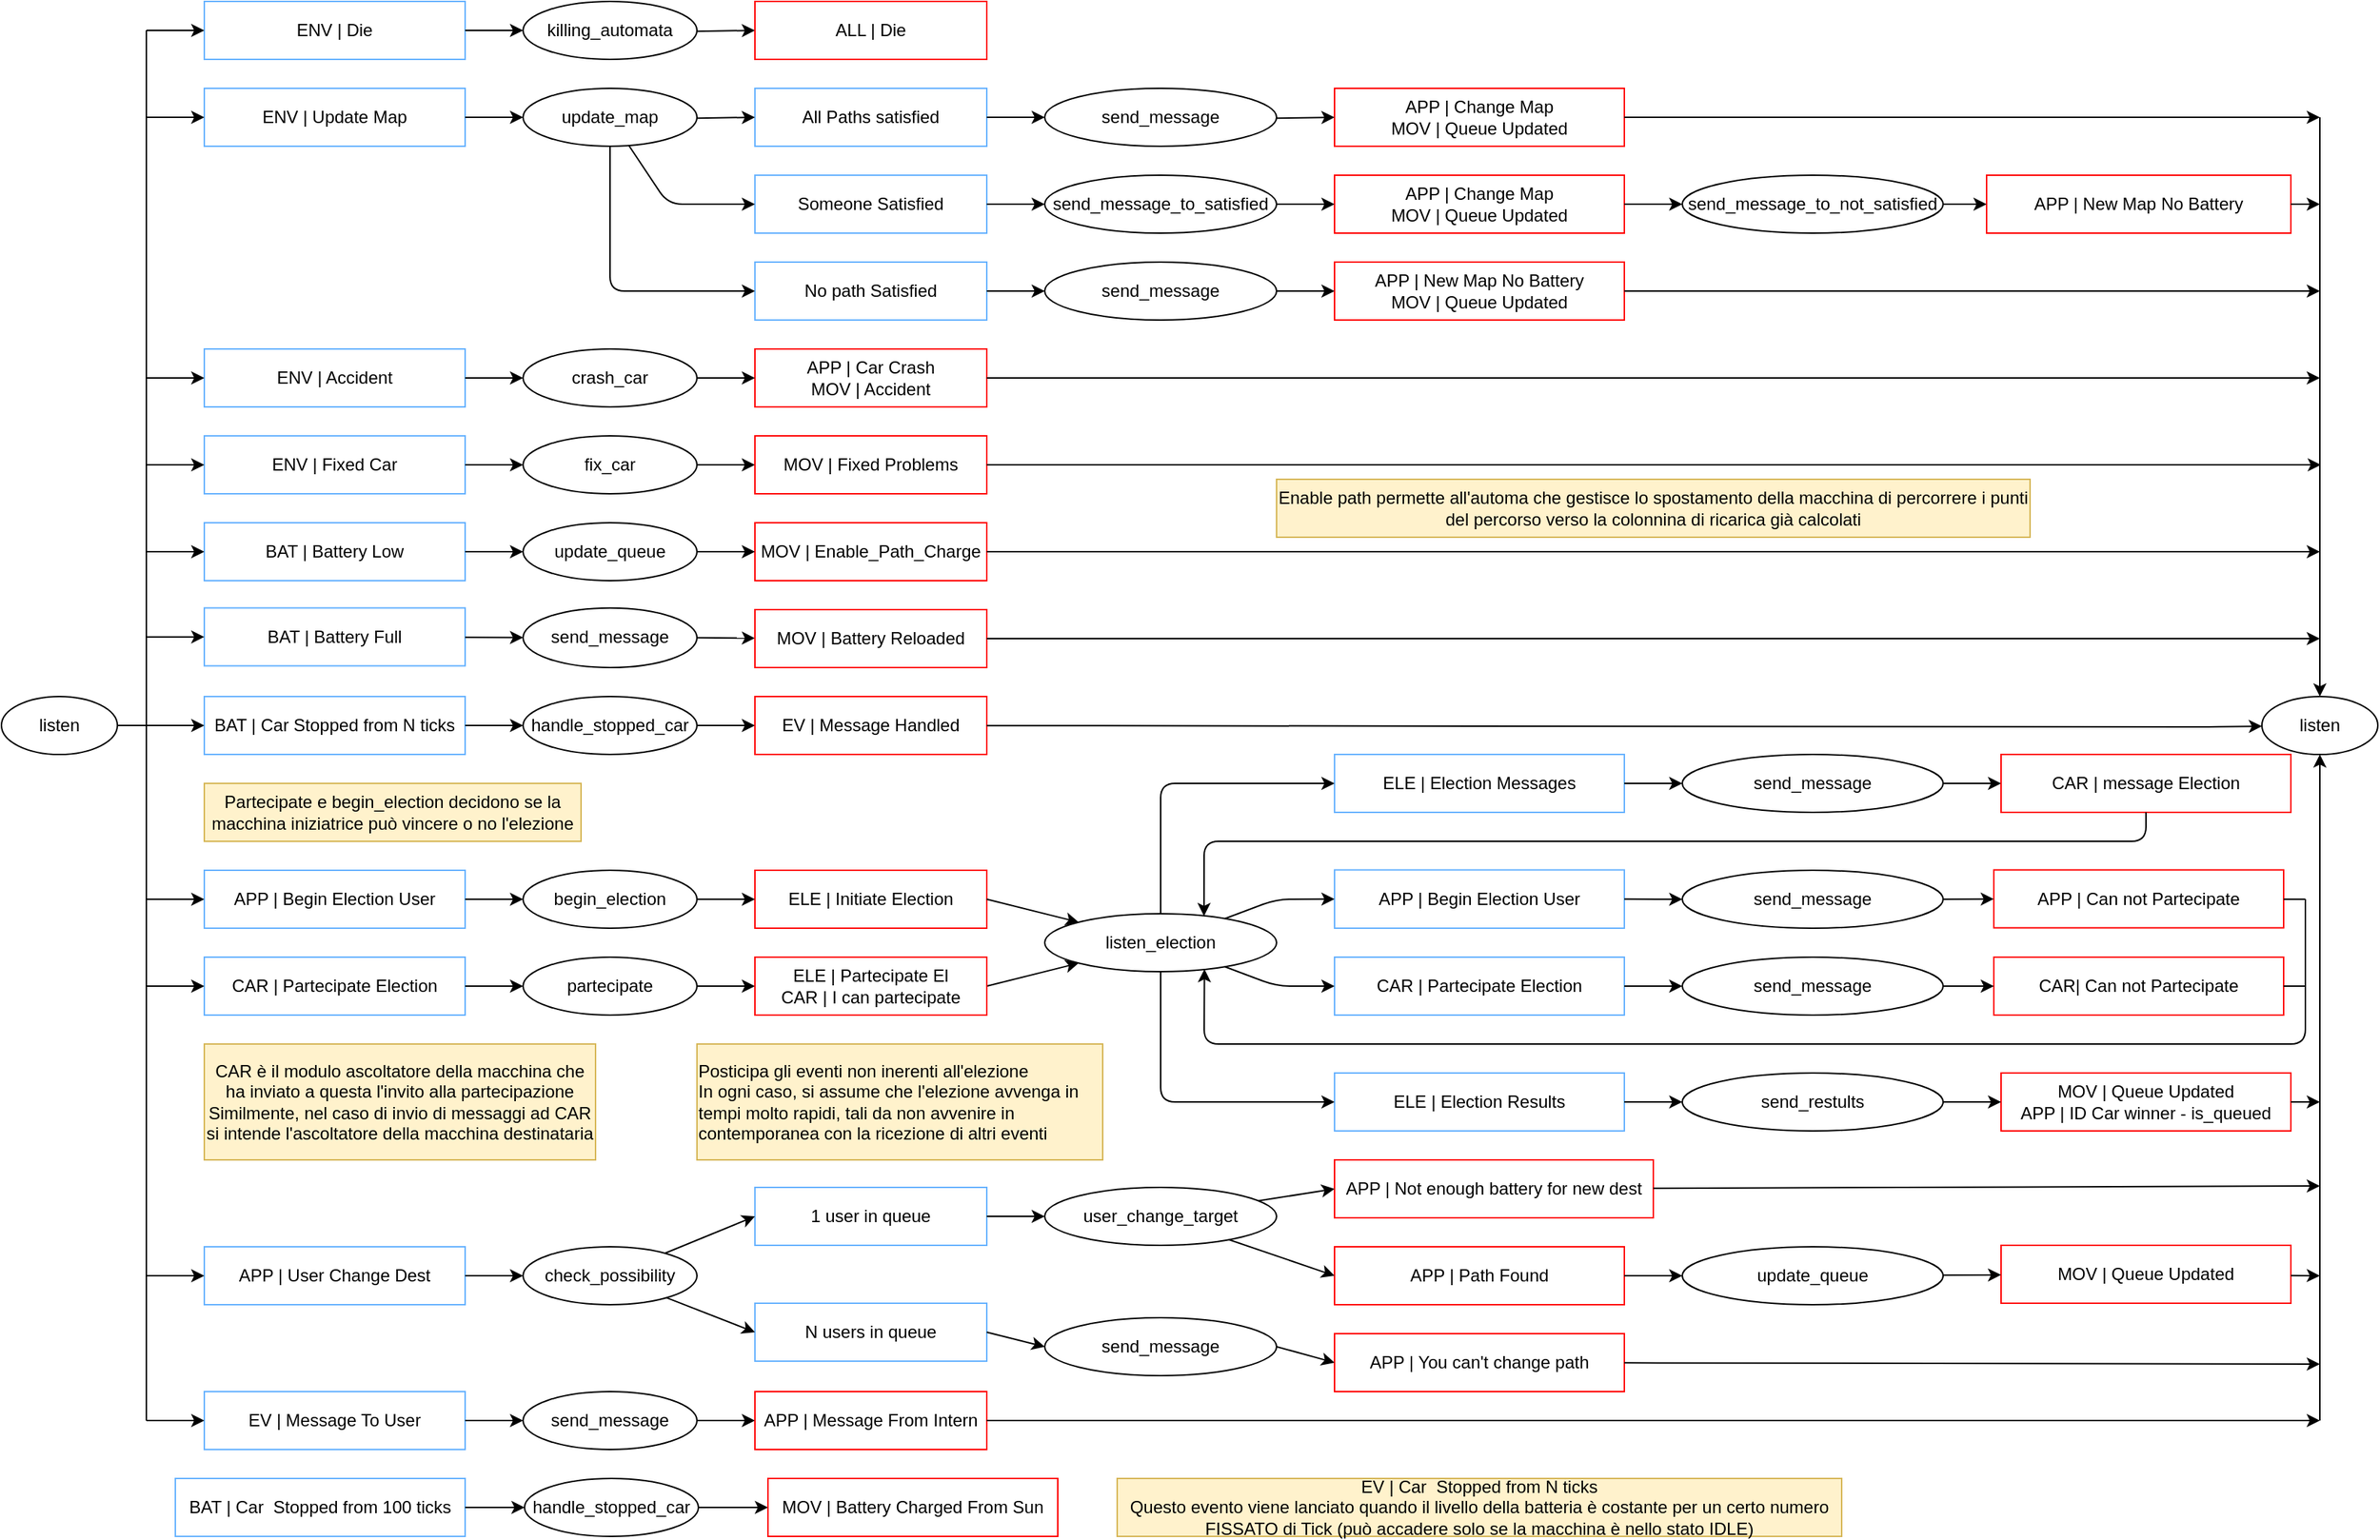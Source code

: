 <mxfile version="12.9.3" type="device"><diagram id="f3ACA4opcLumSq6TaHTf" name="Page-1"><mxGraphModel dx="1422" dy="-347" grid="1" gridSize="10" guides="1" tooltips="1" connect="1" arrows="1" fold="1" page="1" pageScale="1" pageWidth="827" pageHeight="1169" math="0" shadow="0"><root><mxCell id="0"/><mxCell id="1" parent="0"/><mxCell id="0bOw-w-7Zxiew7YeYlX0-1" value="ENV | Die" style="rounded=0;whiteSpace=wrap;html=1;strokeColor=#66B2FF;fillColor=none;" parent="1" vertex="1"><mxGeometry x="140" y="1200" width="180" height="40" as="geometry"/></mxCell><mxCell id="0bOw-w-7Zxiew7YeYlX0-2" value="APP | User Change Dest" style="rounded=0;whiteSpace=wrap;html=1;strokeColor=#66B2FF;fillColor=none;" parent="1" vertex="1"><mxGeometry x="140" y="2060" width="180" height="40" as="geometry"/></mxCell><mxCell id="0bOw-w-7Zxiew7YeYlX0-3" value="ENV&amp;nbsp;| Accident" style="rounded=0;whiteSpace=wrap;html=1;strokeColor=#66B2FF;fillColor=none;" parent="1" vertex="1"><mxGeometry x="140" y="1440" width="180" height="40" as="geometry"/></mxCell><mxCell id="0bOw-w-7Zxiew7YeYlX0-4" value="BAT | Battery Low" style="rounded=0;whiteSpace=wrap;html=1;strokeColor=#66B2FF;fillColor=none;" parent="1" vertex="1"><mxGeometry x="140" y="1560" width="180" height="40" as="geometry"/></mxCell><mxCell id="0bOw-w-7Zxiew7YeYlX0-5" value="BAT | Battery Full" style="rounded=0;whiteSpace=wrap;html=1;strokeColor=#66B2FF;fillColor=none;" parent="1" vertex="1"><mxGeometry x="140" y="1618.82" width="180" height="40" as="geometry"/></mxCell><mxCell id="0bOw-w-7Zxiew7YeYlX0-6" value="ENV | Update Map" style="rounded=0;whiteSpace=wrap;html=1;strokeColor=#66B2FF;fillColor=none;" parent="1" vertex="1"><mxGeometry x="140" y="1260" width="180" height="40" as="geometry"/></mxCell><mxCell id="0bOw-w-7Zxiew7YeYlX0-7" value="APP | Begin Election User" style="rounded=0;whiteSpace=wrap;html=1;strokeColor=#66B2FF;fillColor=none;" parent="1" vertex="1"><mxGeometry x="140" y="1800" width="180" height="40" as="geometry"/></mxCell><mxCell id="0bOw-w-7Zxiew7YeYlX0-8" value="CAR | Partecipate Election" style="rounded=0;whiteSpace=wrap;html=1;strokeColor=#66B2FF;fillColor=none;" parent="1" vertex="1"><mxGeometry x="140" y="1860" width="180" height="40" as="geometry"/></mxCell><mxCell id="0bOw-w-7Zxiew7YeYlX0-9" value="BAT | Car Stopped from N ticks" style="rounded=0;whiteSpace=wrap;html=1;strokeColor=#66B2FF;fillColor=none;align=center;" parent="1" vertex="1"><mxGeometry x="140" y="1680" width="180" height="40" as="geometry"/></mxCell><mxCell id="0bOw-w-7Zxiew7YeYlX0-10" value="ENV | Fixed Car" style="rounded=0;whiteSpace=wrap;html=1;strokeColor=#66B2FF;fillColor=none;" parent="1" vertex="1"><mxGeometry x="140" y="1500" width="180" height="40" as="geometry"/></mxCell><mxCell id="0bOw-w-7Zxiew7YeYlX0-11" value="EV | Message To User" style="rounded=0;whiteSpace=wrap;html=1;strokeColor=#66B2FF;fillColor=none;" parent="1" vertex="1"><mxGeometry x="140" y="2160" width="180" height="40" as="geometry"/></mxCell><mxCell id="0bOw-w-7Zxiew7YeYlX0-12" value="killing_automata" style="ellipse;whiteSpace=wrap;html=1;" parent="1" vertex="1"><mxGeometry x="360" y="1200" width="120" height="40" as="geometry"/></mxCell><mxCell id="0bOw-w-7Zxiew7YeYlX0-13" value="" style="endArrow=classic;html=1;" parent="1" source="0bOw-w-7Zxiew7YeYlX0-12" target="0bOw-w-7Zxiew7YeYlX0-14" edge="1"><mxGeometry width="50" height="50" relative="1" as="geometry"><mxPoint x="520" y="1075" as="sourcePoint"/><mxPoint x="557" y="1045" as="targetPoint"/></mxGeometry></mxCell><mxCell id="0bOw-w-7Zxiew7YeYlX0-14" value="ALL | Die" style="rounded=0;whiteSpace=wrap;html=1;strokeColor=#FF0000;fillColor=none;" parent="1" vertex="1"><mxGeometry x="520" y="1200" width="160" height="40" as="geometry"/></mxCell><mxCell id="0bOw-w-7Zxiew7YeYlX0-15" value="listen" style="ellipse;whiteSpace=wrap;html=1;" parent="1" vertex="1"><mxGeometry y="1680" width="80" height="40" as="geometry"/></mxCell><mxCell id="0bOw-w-7Zxiew7YeYlX0-16" value="" style="endArrow=none;html=1;" parent="1" edge="1"><mxGeometry width="50" height="50" relative="1" as="geometry"><mxPoint x="100" y="2180" as="sourcePoint"/><mxPoint x="100" y="1220" as="targetPoint"/></mxGeometry></mxCell><mxCell id="0bOw-w-7Zxiew7YeYlX0-17" value="" style="endArrow=none;html=1;" parent="1" source="0bOw-w-7Zxiew7YeYlX0-15" edge="1"><mxGeometry width="50" height="50" relative="1" as="geometry"><mxPoint x="90" y="1616" as="sourcePoint"/><mxPoint x="100" y="1700" as="targetPoint"/></mxGeometry></mxCell><mxCell id="0bOw-w-7Zxiew7YeYlX0-18" value="" style="endArrow=classic;html=1;entryX=0;entryY=0.5;entryDx=0;entryDy=0;" parent="1" target="0bOw-w-7Zxiew7YeYlX0-1" edge="1"><mxGeometry width="50" height="50" relative="1" as="geometry"><mxPoint x="100" y="1220" as="sourcePoint"/><mxPoint x="120" y="1170" as="targetPoint"/></mxGeometry></mxCell><mxCell id="0bOw-w-7Zxiew7YeYlX0-19" value="" style="endArrow=classic;html=1;entryX=0;entryY=0.5;entryDx=0;entryDy=0;" parent="1" target="0bOw-w-7Zxiew7YeYlX0-6" edge="1"><mxGeometry width="50" height="50" relative="1" as="geometry"><mxPoint x="100" y="1280" as="sourcePoint"/><mxPoint x="30" y="1290" as="targetPoint"/></mxGeometry></mxCell><mxCell id="0bOw-w-7Zxiew7YeYlX0-20" value="" style="endArrow=classic;html=1;entryX=0;entryY=0.5;entryDx=0;entryDy=0;" parent="1" target="0bOw-w-7Zxiew7YeYlX0-3" edge="1"><mxGeometry width="50" height="50" relative="1" as="geometry"><mxPoint x="100" y="1460" as="sourcePoint"/><mxPoint x="80" y="1490" as="targetPoint"/></mxGeometry></mxCell><mxCell id="0bOw-w-7Zxiew7YeYlX0-21" value="" style="endArrow=classic;html=1;entryX=0;entryY=0.5;entryDx=0;entryDy=0;" parent="1" target="0bOw-w-7Zxiew7YeYlX0-10" edge="1"><mxGeometry width="50" height="50" relative="1" as="geometry"><mxPoint x="100" y="1520" as="sourcePoint"/><mxPoint x="90" y="1510" as="targetPoint"/></mxGeometry></mxCell><mxCell id="0bOw-w-7Zxiew7YeYlX0-22" value="" style="endArrow=classic;html=1;entryX=0;entryY=0.5;entryDx=0;entryDy=0;" parent="1" target="0bOw-w-7Zxiew7YeYlX0-4" edge="1"><mxGeometry width="50" height="50" relative="1" as="geometry"><mxPoint x="100" y="1580" as="sourcePoint"/><mxPoint x="90" y="1550" as="targetPoint"/></mxGeometry></mxCell><mxCell id="0bOw-w-7Zxiew7YeYlX0-23" value="" style="endArrow=classic;html=1;entryX=0;entryY=0.5;entryDx=0;entryDy=0;" parent="1" target="0bOw-w-7Zxiew7YeYlX0-5" edge="1"><mxGeometry width="50" height="50" relative="1" as="geometry"><mxPoint x="100" y="1638.82" as="sourcePoint"/><mxPoint x="80" y="1698.82" as="targetPoint"/></mxGeometry></mxCell><mxCell id="0bOw-w-7Zxiew7YeYlX0-24" value="" style="endArrow=classic;html=1;entryX=0;entryY=0.5;entryDx=0;entryDy=0;" parent="1" target="0bOw-w-7Zxiew7YeYlX0-9" edge="1"><mxGeometry width="50" height="50" relative="1" as="geometry"><mxPoint x="100" y="1700" as="sourcePoint"/><mxPoint x="140" y="1688.82" as="targetPoint"/></mxGeometry></mxCell><mxCell id="0bOw-w-7Zxiew7YeYlX0-28" value="" style="endArrow=classic;html=1;entryX=0;entryY=0.5;entryDx=0;entryDy=0;" parent="1" target="0bOw-w-7Zxiew7YeYlX0-11" edge="1"><mxGeometry width="50" height="50" relative="1" as="geometry"><mxPoint x="100" y="2180" as="sourcePoint"/><mxPoint x="80" y="2180" as="targetPoint"/></mxGeometry></mxCell><mxCell id="0bOw-w-7Zxiew7YeYlX0-29" value="" style="endArrow=classic;html=1;entryX=0;entryY=0.5;entryDx=0;entryDy=0;" parent="1" source="0bOw-w-7Zxiew7YeYlX0-1" target="0bOw-w-7Zxiew7YeYlX0-12" edge="1"><mxGeometry width="50" height="50" relative="1" as="geometry"><mxPoint x="370" y="1180" as="sourcePoint"/><mxPoint x="420" y="1130" as="targetPoint"/></mxGeometry></mxCell><mxCell id="0bOw-w-7Zxiew7YeYlX0-31" value="" style="endArrow=classic;html=1;" parent="1" source="0bOw-w-7Zxiew7YeYlX0-6" target="0bOw-w-7Zxiew7YeYlX0-32" edge="1"><mxGeometry width="50" height="50" relative="1" as="geometry"><mxPoint x="987.529" y="1430" as="sourcePoint"/><mxPoint x="1399.5" y="1334.38" as="targetPoint"/></mxGeometry></mxCell><mxCell id="0bOw-w-7Zxiew7YeYlX0-32" value="update_map" style="ellipse;whiteSpace=wrap;html=1;" parent="1" vertex="1"><mxGeometry x="360" y="1260" width="120" height="40" as="geometry"/></mxCell><mxCell id="0bOw-w-7Zxiew7YeYlX0-35" value="APP | Change Map&lt;br&gt;MOV | Queue Updated" style="rounded=0;whiteSpace=wrap;html=1;fillColor=none;strokeColor=#FF0000;" parent="1" vertex="1"><mxGeometry x="920" y="1260" width="200" height="40" as="geometry"/></mxCell><mxCell id="0bOw-w-7Zxiew7YeYlX0-36" value="APP | New Map No Battery&lt;br&gt;MOV | Queue Updated" style="rounded=0;whiteSpace=wrap;html=1;fillColor=none;strokeColor=#FF0000;" parent="1" vertex="1"><mxGeometry x="920" y="1380" width="200" height="40" as="geometry"/></mxCell><mxCell id="0bOw-w-7Zxiew7YeYlX0-37" value="All Paths satisfied" style="rounded=0;whiteSpace=wrap;html=1;strokeColor=#66B2FF;fillColor=none;" parent="1" vertex="1"><mxGeometry x="520" y="1260" width="160" height="40" as="geometry"/></mxCell><mxCell id="0bOw-w-7Zxiew7YeYlX0-38" value="send_message" style="ellipse;whiteSpace=wrap;html=1;" parent="1" vertex="1"><mxGeometry x="720" y="1260" width="160" height="40" as="geometry"/></mxCell><mxCell id="0bOw-w-7Zxiew7YeYlX0-40" value="" style="endArrow=classic;html=1;" parent="1" source="0bOw-w-7Zxiew7YeYlX0-32" target="0bOw-w-7Zxiew7YeYlX0-37" edge="1"><mxGeometry width="50" height="50" relative="1" as="geometry"><mxPoint x="990" y="1630" as="sourcePoint"/><mxPoint x="1040" y="1580" as="targetPoint"/></mxGeometry></mxCell><mxCell id="0bOw-w-7Zxiew7YeYlX0-41" value="" style="endArrow=classic;html=1;" parent="1" source="0bOw-w-7Zxiew7YeYlX0-37" target="0bOw-w-7Zxiew7YeYlX0-38" edge="1"><mxGeometry width="50" height="50" relative="1" as="geometry"><mxPoint x="890" y="1680" as="sourcePoint"/><mxPoint x="720" y="1280" as="targetPoint"/></mxGeometry></mxCell><mxCell id="0bOw-w-7Zxiew7YeYlX0-42" value="" style="endArrow=classic;html=1;" parent="1" source="0bOw-w-7Zxiew7YeYlX0-38" target="0bOw-w-7Zxiew7YeYlX0-35" edge="1"><mxGeometry width="50" height="50" relative="1" as="geometry"><mxPoint x="880" y="1710" as="sourcePoint"/><mxPoint x="930" y="1660" as="targetPoint"/></mxGeometry></mxCell><mxCell id="0bOw-w-7Zxiew7YeYlX0-43" value="" style="endArrow=classic;html=1;" parent="1" source="0bOw-w-7Zxiew7YeYlX0-35" edge="1"><mxGeometry width="50" height="50" relative="1" as="geometry"><mxPoint x="790" y="1850" as="sourcePoint"/><mxPoint x="1600" y="1280" as="targetPoint"/></mxGeometry></mxCell><mxCell id="0bOw-w-7Zxiew7YeYlX0-44" value="Someone Satisfied" style="rounded=0;whiteSpace=wrap;html=1;strokeColor=#66B2FF;fillColor=none;" parent="1" vertex="1"><mxGeometry x="520" y="1320" width="160" height="40" as="geometry"/></mxCell><mxCell id="0bOw-w-7Zxiew7YeYlX0-45" value="No path Satisfied" style="rounded=0;whiteSpace=wrap;html=1;strokeColor=#66B2FF;fillColor=none;" parent="1" vertex="1"><mxGeometry x="520" y="1380" width="160" height="40" as="geometry"/></mxCell><mxCell id="0bOw-w-7Zxiew7YeYlX0-46" value="" style="endArrow=classic;html=1;" parent="1" source="0bOw-w-7Zxiew7YeYlX0-32" target="0bOw-w-7Zxiew7YeYlX0-45" edge="1"><mxGeometry width="50" height="50" relative="1" as="geometry"><mxPoint x="1120" y="1670" as="sourcePoint"/><mxPoint x="1170" y="1620" as="targetPoint"/><Array as="points"><mxPoint x="420" y="1400"/></Array></mxGeometry></mxCell><mxCell id="0bOw-w-7Zxiew7YeYlX0-47" value="send_message" style="ellipse;whiteSpace=wrap;html=1;" parent="1" vertex="1"><mxGeometry x="720" y="1380" width="160" height="40" as="geometry"/></mxCell><mxCell id="0bOw-w-7Zxiew7YeYlX0-48" value="" style="endArrow=classic;html=1;" parent="1" source="0bOw-w-7Zxiew7YeYlX0-45" target="0bOw-w-7Zxiew7YeYlX0-47" edge="1"><mxGeometry width="50" height="50" relative="1" as="geometry"><mxPoint x="1030" y="1740" as="sourcePoint"/><mxPoint x="720" y="1400" as="targetPoint"/></mxGeometry></mxCell><mxCell id="0bOw-w-7Zxiew7YeYlX0-49" value="" style="endArrow=classic;html=1;" parent="1" source="0bOw-w-7Zxiew7YeYlX0-47" target="0bOw-w-7Zxiew7YeYlX0-36" edge="1"><mxGeometry width="50" height="50" relative="1" as="geometry"><mxPoint x="980" y="1760" as="sourcePoint"/><mxPoint x="1030" y="1710" as="targetPoint"/></mxGeometry></mxCell><mxCell id="0bOw-w-7Zxiew7YeYlX0-53" value="" style="endArrow=classic;html=1;" parent="1" source="0bOw-w-7Zxiew7YeYlX0-32" target="0bOw-w-7Zxiew7YeYlX0-44" edge="1"><mxGeometry width="50" height="50" relative="1" as="geometry"><mxPoint x="920" y="1700" as="sourcePoint"/><mxPoint x="970" y="1650" as="targetPoint"/><Array as="points"><mxPoint x="460" y="1340"/></Array></mxGeometry></mxCell><mxCell id="0bOw-w-7Zxiew7YeYlX0-54" value="" style="endArrow=classic;html=1;" parent="1" source="0bOw-w-7Zxiew7YeYlX0-44" target="0bOw-w-7Zxiew7YeYlX0-55" edge="1"><mxGeometry width="50" height="50" relative="1" as="geometry"><mxPoint x="890" y="1780" as="sourcePoint"/><mxPoint x="720" y="1340" as="targetPoint"/></mxGeometry></mxCell><mxCell id="0bOw-w-7Zxiew7YeYlX0-55" value="send_message_to_satisfied" style="ellipse;whiteSpace=wrap;html=1;" parent="1" vertex="1"><mxGeometry x="720" y="1320" width="160" height="40" as="geometry"/></mxCell><mxCell id="0bOw-w-7Zxiew7YeYlX0-56" value="APP | Change Map&lt;br&gt;MOV | Queue Updated" style="rounded=0;whiteSpace=wrap;html=1;fillColor=none;strokeColor=#FF0000;" parent="1" vertex="1"><mxGeometry x="920" y="1320" width="200" height="40" as="geometry"/></mxCell><mxCell id="0bOw-w-7Zxiew7YeYlX0-57" value="" style="endArrow=classic;html=1;" parent="1" source="0bOw-w-7Zxiew7YeYlX0-55" target="0bOw-w-7Zxiew7YeYlX0-56" edge="1"><mxGeometry width="50" height="50" relative="1" as="geometry"><mxPoint x="930" y="1800" as="sourcePoint"/><mxPoint x="812.143" y="1760" as="targetPoint"/></mxGeometry></mxCell><mxCell id="0bOw-w-7Zxiew7YeYlX0-58" value="APP | New Map No Battery" style="rounded=0;whiteSpace=wrap;html=1;fillColor=none;strokeColor=#FF0000;" parent="1" vertex="1"><mxGeometry x="1370" y="1320" width="210" height="40" as="geometry"/></mxCell><mxCell id="0bOw-w-7Zxiew7YeYlX0-59" value="" style="endArrow=classic;html=1;" parent="1" source="0bOw-w-7Zxiew7YeYlX0-58" edge="1"><mxGeometry width="50" height="50" relative="1" as="geometry"><mxPoint x="970" y="1930" as="sourcePoint"/><mxPoint x="1600" y="1340" as="targetPoint"/></mxGeometry></mxCell><mxCell id="0bOw-w-7Zxiew7YeYlX0-60" value="send_message_to_not_satisfied" style="ellipse;whiteSpace=wrap;html=1;" parent="1" vertex="1"><mxGeometry x="1160" y="1320" width="180" height="40" as="geometry"/></mxCell><mxCell id="0bOw-w-7Zxiew7YeYlX0-61" value="" style="endArrow=classic;html=1;" parent="1" source="0bOw-w-7Zxiew7YeYlX0-56" target="0bOw-w-7Zxiew7YeYlX0-60" edge="1"><mxGeometry width="50" height="50" relative="1" as="geometry"><mxPoint x="920" y="1840" as="sourcePoint"/><mxPoint x="970" y="1790" as="targetPoint"/></mxGeometry></mxCell><mxCell id="0bOw-w-7Zxiew7YeYlX0-62" value="" style="endArrow=classic;html=1;" parent="1" source="0bOw-w-7Zxiew7YeYlX0-60" target="0bOw-w-7Zxiew7YeYlX0-58" edge="1"><mxGeometry width="50" height="50" relative="1" as="geometry"><mxPoint x="820" y="1890" as="sourcePoint"/><mxPoint x="870" y="1840" as="targetPoint"/></mxGeometry></mxCell><mxCell id="0bOw-w-7Zxiew7YeYlX0-65" value="listen" style="ellipse;whiteSpace=wrap;html=1;" parent="1" vertex="1"><mxGeometry x="1560" y="1680" width="80" height="40" as="geometry"/></mxCell><mxCell id="0bOw-w-7Zxiew7YeYlX0-67" value="" style="endArrow=classic;html=1;" parent="1" target="0bOw-w-7Zxiew7YeYlX0-65" edge="1"><mxGeometry width="50" height="50" relative="1" as="geometry"><mxPoint x="1600" y="1280" as="sourcePoint"/><mxPoint x="1660" y="1366" as="targetPoint"/></mxGeometry></mxCell><mxCell id="0bOw-w-7Zxiew7YeYlX0-72" value="crash_car" style="ellipse;whiteSpace=wrap;html=1;" parent="1" vertex="1"><mxGeometry x="360" y="1440" width="120" height="40" as="geometry"/></mxCell><mxCell id="0bOw-w-7Zxiew7YeYlX0-73" value="APP | Car Crash&lt;br&gt;MOV | Accident" style="rounded=0;whiteSpace=wrap;html=1;strokeColor=#FF0000;fillColor=none;" parent="1" vertex="1"><mxGeometry x="520" y="1440" width="160" height="40" as="geometry"/></mxCell><mxCell id="0bOw-w-7Zxiew7YeYlX0-74" value="" style="endArrow=classic;html=1;" parent="1" source="0bOw-w-7Zxiew7YeYlX0-72" target="0bOw-w-7Zxiew7YeYlX0-73" edge="1"><mxGeometry width="50" height="50" relative="1" as="geometry"><mxPoint x="839" y="1620" as="sourcePoint"/><mxPoint x="889" y="1570" as="targetPoint"/></mxGeometry></mxCell><mxCell id="0bOw-w-7Zxiew7YeYlX0-75" value="" style="endArrow=classic;html=1;entryX=0;entryY=0.5;entryDx=0;entryDy=0;" parent="1" source="0bOw-w-7Zxiew7YeYlX0-3" target="0bOw-w-7Zxiew7YeYlX0-72" edge="1"><mxGeometry width="50" height="50" relative="1" as="geometry"><mxPoint x="420" y="1550" as="sourcePoint"/><mxPoint x="470" y="1500" as="targetPoint"/></mxGeometry></mxCell><mxCell id="0bOw-w-7Zxiew7YeYlX0-77" value="fix_car" style="ellipse;whiteSpace=wrap;html=1;" parent="1" vertex="1"><mxGeometry x="360" y="1500" width="120" height="40" as="geometry"/></mxCell><mxCell id="0bOw-w-7Zxiew7YeYlX0-78" value="" style="endArrow=classic;html=1;" parent="1" source="0bOw-w-7Zxiew7YeYlX0-77" target="0bOw-w-7Zxiew7YeYlX0-79" edge="1"><mxGeometry width="50" height="50" relative="1" as="geometry"><mxPoint x="1060" y="1621.25" as="sourcePoint"/><mxPoint x="1050" y="1571.25" as="targetPoint"/></mxGeometry></mxCell><mxCell id="0bOw-w-7Zxiew7YeYlX0-79" value="MOV | Fixed Problems" style="rounded=0;whiteSpace=wrap;html=1;strokeColor=#FF0000;fillColor=none;" parent="1" vertex="1"><mxGeometry x="520" y="1500" width="160" height="40" as="geometry"/></mxCell><mxCell id="0bOw-w-7Zxiew7YeYlX0-80" value="" style="endArrow=classic;html=1;" parent="1" source="0bOw-w-7Zxiew7YeYlX0-10" target="0bOw-w-7Zxiew7YeYlX0-77" edge="1"><mxGeometry width="50" height="50" relative="1" as="geometry"><mxPoint x="420" y="1660" as="sourcePoint"/><mxPoint x="470" y="1610" as="targetPoint"/></mxGeometry></mxCell><mxCell id="0bOw-w-7Zxiew7YeYlX0-81" value="" style="endArrow=classic;html=1;" parent="1" source="0bOw-w-7Zxiew7YeYlX0-79" edge="1"><mxGeometry width="50" height="50" relative="1" as="geometry"><mxPoint x="910" y="1570" as="sourcePoint"/><mxPoint x="1600.69" y="1520" as="targetPoint"/></mxGeometry></mxCell><mxCell id="0bOw-w-7Zxiew7YeYlX0-82" value="send_message" style="ellipse;whiteSpace=wrap;html=1;" parent="1" vertex="1"><mxGeometry x="360" y="1618.82" width="120" height="41.18" as="geometry"/></mxCell><mxCell id="0bOw-w-7Zxiew7YeYlX0-83" value="" style="endArrow=classic;html=1;" parent="1" source="0bOw-w-7Zxiew7YeYlX0-82" target="0bOw-w-7Zxiew7YeYlX0-84" edge="1"><mxGeometry width="50" height="50" relative="1" as="geometry"><mxPoint x="700" y="1740" as="sourcePoint"/><mxPoint x="720" y="1705" as="targetPoint"/></mxGeometry></mxCell><mxCell id="0bOw-w-7Zxiew7YeYlX0-84" value="MOV | Battery Reloaded" style="rounded=0;whiteSpace=wrap;html=1;strokeColor=#FF0000;fillColor=none;" parent="1" vertex="1"><mxGeometry x="520" y="1620" width="160" height="40" as="geometry"/></mxCell><mxCell id="0bOw-w-7Zxiew7YeYlX0-85" value="handle_stopped_car" style="ellipse;whiteSpace=wrap;html=1;" parent="1" vertex="1"><mxGeometry x="360" y="1680" width="120" height="40" as="geometry"/></mxCell><mxCell id="0bOw-w-7Zxiew7YeYlX0-86" value="" style="endArrow=classic;html=1;" parent="1" source="0bOw-w-7Zxiew7YeYlX0-85" target="0bOw-w-7Zxiew7YeYlX0-87" edge="1"><mxGeometry width="50" height="50" relative="1" as="geometry"><mxPoint x="730" y="1820" as="sourcePoint"/><mxPoint x="710" y="1770" as="targetPoint"/></mxGeometry></mxCell><mxCell id="0bOw-w-7Zxiew7YeYlX0-87" value="EV | Message Handled" style="rounded=0;whiteSpace=wrap;html=1;strokeColor=#FF0000;fillColor=none;" parent="1" vertex="1"><mxGeometry x="520" y="1680" width="160" height="40" as="geometry"/></mxCell><mxCell id="0bOw-w-7Zxiew7YeYlX0-88" value="update_queue" style="ellipse;whiteSpace=wrap;html=1;" parent="1" vertex="1"><mxGeometry x="360" y="1560" width="120" height="40" as="geometry"/></mxCell><mxCell id="0bOw-w-7Zxiew7YeYlX0-89" value="MOV | Enable_Path_Charge" style="rounded=0;whiteSpace=wrap;html=1;strokeColor=#FF0000;fillColor=none;" parent="1" vertex="1"><mxGeometry x="520" y="1560" width="160" height="40" as="geometry"/></mxCell><mxCell id="0bOw-w-7Zxiew7YeYlX0-90" value="" style="endArrow=classic;html=1;" parent="1" source="0bOw-w-7Zxiew7YeYlX0-88" target="0bOw-w-7Zxiew7YeYlX0-89" edge="1"><mxGeometry width="50" height="50" relative="1" as="geometry"><mxPoint x="850" y="2120" as="sourcePoint"/><mxPoint x="900" y="2070" as="targetPoint"/></mxGeometry></mxCell><mxCell id="0bOw-w-7Zxiew7YeYlX0-91" value="&lt;span style=&quot;text-align: left ; white-space: normal&quot;&gt;Enable path permette all'automa che gestisce lo spostamento della macchina di percorrere i punti del percorso verso la colonnina di ricarica già calcolati&lt;/span&gt;" style="rounded=0;whiteSpace=wrap;html=1;fillColor=#fff2cc;strokeColor=#d6b656;" parent="1" vertex="1"><mxGeometry x="880" y="1530" width="520" height="40" as="geometry"/></mxCell><mxCell id="0bOw-w-7Zxiew7YeYlX0-93" value="" style="endArrow=classic;html=1;" parent="1" source="0bOw-w-7Zxiew7YeYlX0-89" edge="1"><mxGeometry width="50" height="50" relative="1" as="geometry"><mxPoint x="760" y="1640" as="sourcePoint"/><mxPoint x="1600" y="1580" as="targetPoint"/></mxGeometry></mxCell><mxCell id="0bOw-w-7Zxiew7YeYlX0-94" value="" style="endArrow=classic;html=1;" parent="1" source="0bOw-w-7Zxiew7YeYlX0-84" edge="1"><mxGeometry width="50" height="50" relative="1" as="geometry"><mxPoint x="1080" y="1660" as="sourcePoint"/><mxPoint x="1600" y="1640" as="targetPoint"/></mxGeometry></mxCell><mxCell id="0bOw-w-7Zxiew7YeYlX0-95" value="" style="endArrow=classic;html=1;" parent="1" source="0bOw-w-7Zxiew7YeYlX0-87" target="0bOw-w-7Zxiew7YeYlX0-65" edge="1"><mxGeometry width="50" height="50" relative="1" as="geometry"><mxPoint x="1030" y="1750" as="sourcePoint"/><mxPoint x="1490" y="1700" as="targetPoint"/><Array as="points"><mxPoint x="1520" y="1701"/></Array></mxGeometry></mxCell><mxCell id="0bOw-w-7Zxiew7YeYlX0-96" value="" style="endArrow=classic;html=1;" parent="1" source="0bOw-w-7Zxiew7YeYlX0-9" target="0bOw-w-7Zxiew7YeYlX0-85" edge="1"><mxGeometry width="50" height="50" relative="1" as="geometry"><mxPoint x="370" y="1800" as="sourcePoint"/><mxPoint x="420" y="1750" as="targetPoint"/></mxGeometry></mxCell><mxCell id="0bOw-w-7Zxiew7YeYlX0-97" value="" style="endArrow=classic;html=1;" parent="1" source="0bOw-w-7Zxiew7YeYlX0-5" target="0bOw-w-7Zxiew7YeYlX0-82" edge="1"><mxGeometry width="50" height="50" relative="1" as="geometry"><mxPoint x="350" y="1800" as="sourcePoint"/><mxPoint x="400" y="1750" as="targetPoint"/></mxGeometry></mxCell><mxCell id="0bOw-w-7Zxiew7YeYlX0-98" value="" style="endArrow=classic;html=1;" parent="1" source="0bOw-w-7Zxiew7YeYlX0-4" target="0bOw-w-7Zxiew7YeYlX0-88" edge="1"><mxGeometry width="50" height="50" relative="1" as="geometry"><mxPoint x="470" y="1820" as="sourcePoint"/><mxPoint x="520" y="1770" as="targetPoint"/></mxGeometry></mxCell><mxCell id="0bOw-w-7Zxiew7YeYlX0-100" value="send_message" style="ellipse;whiteSpace=wrap;html=1;" parent="1" vertex="1"><mxGeometry x="360" y="2160" width="120" height="40" as="geometry"/></mxCell><mxCell id="0bOw-w-7Zxiew7YeYlX0-102" value="" style="endArrow=classic;html=1;" parent="1" source="0bOw-w-7Zxiew7YeYlX0-100" target="0bOw-w-7Zxiew7YeYlX0-103" edge="1"><mxGeometry width="50" height="50" relative="1" as="geometry"><mxPoint x="541" y="2269" as="sourcePoint"/><mxPoint x="591" y="2219" as="targetPoint"/></mxGeometry></mxCell><mxCell id="0bOw-w-7Zxiew7YeYlX0-103" value="APP | Message From Intern" style="rounded=0;whiteSpace=wrap;html=1;fillColor=none;strokeColor=#FF0000;" parent="1" vertex="1"><mxGeometry x="520" y="2160" width="160" height="40" as="geometry"/></mxCell><mxCell id="0bOw-w-7Zxiew7YeYlX0-104" value="" style="endArrow=classic;html=1;" parent="1" source="0bOw-w-7Zxiew7YeYlX0-11" target="0bOw-w-7Zxiew7YeYlX0-100" edge="1"><mxGeometry width="50" height="50" relative="1" as="geometry"><mxPoint x="390" y="2160" as="sourcePoint"/><mxPoint x="440" y="2110" as="targetPoint"/></mxGeometry></mxCell><mxCell id="0bOw-w-7Zxiew7YeYlX0-107" value="" style="endArrow=classic;html=1;" parent="1" source="0bOw-w-7Zxiew7YeYlX0-103" edge="1"><mxGeometry width="50" height="50" relative="1" as="geometry"><mxPoint x="810" y="2239" as="sourcePoint"/><mxPoint x="1600" y="2180" as="targetPoint"/></mxGeometry></mxCell><mxCell id="0bOw-w-7Zxiew7YeYlX0-108" value="" style="endArrow=classic;html=1;" parent="1" target="0bOw-w-7Zxiew7YeYlX0-65" edge="1"><mxGeometry width="50" height="50" relative="1" as="geometry"><mxPoint x="1600" y="2180" as="sourcePoint"/><mxPoint x="1620" y="2086" as="targetPoint"/></mxGeometry></mxCell><mxCell id="0bOw-w-7Zxiew7YeYlX0-111" value="ELE | Election Results" style="rounded=0;whiteSpace=wrap;html=1;strokeColor=#66B2FF;fillColor=none;" parent="1" vertex="1"><mxGeometry x="920" y="1940" width="200" height="40" as="geometry"/></mxCell><mxCell id="0bOw-w-7Zxiew7YeYlX0-112" value="send_restults" style="ellipse;whiteSpace=wrap;html=1;" parent="1" vertex="1"><mxGeometry x="1160" y="1940" width="180" height="40" as="geometry"/></mxCell><mxCell id="0bOw-w-7Zxiew7YeYlX0-113" value="MOV | Queue Updated&lt;br&gt;APP | ID Car winner - is_queued" style="rounded=0;whiteSpace=wrap;html=1;strokeColor=#FF0000;fillColor=none;" parent="1" vertex="1"><mxGeometry x="1380" y="1940" width="200" height="40" as="geometry"/></mxCell><mxCell id="0bOw-w-7Zxiew7YeYlX0-114" value="" style="endArrow=classic;html=1;entryX=0;entryY=0.5;entryDx=0;entryDy=0;" parent="1" source="0bOw-w-7Zxiew7YeYlX0-112" target="0bOw-w-7Zxiew7YeYlX0-113" edge="1"><mxGeometry width="50" height="50" relative="1" as="geometry"><mxPoint x="1036" y="1970" as="sourcePoint"/><mxPoint x="1080" y="1960.0" as="targetPoint"/></mxGeometry></mxCell><mxCell id="0bOw-w-7Zxiew7YeYlX0-116" value="" style="endArrow=classic;html=1;" parent="1" source="0bOw-w-7Zxiew7YeYlX0-111" target="0bOw-w-7Zxiew7YeYlX0-112" edge="1"><mxGeometry width="50" height="50" relative="1" as="geometry"><mxPoint x="966" y="1910" as="sourcePoint"/><mxPoint x="1016" y="1860" as="targetPoint"/></mxGeometry></mxCell><mxCell id="0bOw-w-7Zxiew7YeYlX0-117" value="ELE | Initiate Election" style="rounded=0;whiteSpace=wrap;html=1;strokeColor=#FF0000;" parent="1" vertex="1"><mxGeometry x="520" y="1800" width="160" height="40" as="geometry"/></mxCell><mxCell id="0bOw-w-7Zxiew7YeYlX0-118" value="begin_election" style="ellipse;whiteSpace=wrap;html=1;" parent="1" vertex="1"><mxGeometry x="360" y="1800" width="120" height="40" as="geometry"/></mxCell><mxCell id="0bOw-w-7Zxiew7YeYlX0-119" value="" style="endArrow=classic;html=1;" parent="1" source="0bOw-w-7Zxiew7YeYlX0-118" target="0bOw-w-7Zxiew7YeYlX0-117" edge="1"><mxGeometry width="50" height="50" relative="1" as="geometry"><mxPoint x="505.972" y="2648.746" as="sourcePoint"/><mxPoint x="1046" y="2767" as="targetPoint"/></mxGeometry></mxCell><mxCell id="0bOw-w-7Zxiew7YeYlX0-121" value="partecipate" style="ellipse;whiteSpace=wrap;html=1;strokeColor=#000000;fillColor=#ffffff;" parent="1" vertex="1"><mxGeometry x="360" y="1860" width="120" height="40" as="geometry"/></mxCell><mxCell id="0bOw-w-7Zxiew7YeYlX0-124" value="" style="endArrow=classic;html=1;" parent="1" source="0bOw-w-7Zxiew7YeYlX0-121" target="0bOw-w-7Zxiew7YeYlX0-122" edge="1"><mxGeometry width="50" height="50" relative="1" as="geometry"><mxPoint x="906" y="2947" as="sourcePoint"/><mxPoint x="956" y="2897" as="targetPoint"/></mxGeometry></mxCell><mxCell id="0bOw-w-7Zxiew7YeYlX0-127" value="" style="endArrow=classic;html=1;exitX=1;exitY=0.5;exitDx=0;exitDy=0;" parent="1" source="0bOw-w-7Zxiew7YeYlX0-122" target="0bOw-w-7Zxiew7YeYlX0-133" edge="1"><mxGeometry width="50" height="50" relative="1" as="geometry"><mxPoint x="680" y="1870" as="sourcePoint"/><mxPoint x="740" y="1870" as="targetPoint"/></mxGeometry></mxCell><mxCell id="0bOw-w-7Zxiew7YeYlX0-129" value="ELE | Election Messages" style="rounded=0;whiteSpace=wrap;html=1;strokeColor=#66B2FF;fillColor=none;" parent="1" vertex="1"><mxGeometry x="920" y="1720" width="200" height="40" as="geometry"/></mxCell><mxCell id="0bOw-w-7Zxiew7YeYlX0-130" value="" style="endArrow=classic;html=1;" parent="1" source="0bOw-w-7Zxiew7YeYlX0-129" target="0bOw-w-7Zxiew7YeYlX0-135" edge="1"><mxGeometry width="50" height="50" relative="1" as="geometry"><mxPoint x="1149" y="1812" as="sourcePoint"/><mxPoint x="1080.021" y="1744.244" as="targetPoint"/></mxGeometry></mxCell><mxCell id="0bOw-w-7Zxiew7YeYlX0-131" value="" style="endArrow=classic;html=1;" parent="1" source="0bOw-w-7Zxiew7YeYlX0-135" target="0bOw-w-7Zxiew7YeYlX0-132" edge="1"><mxGeometry width="50" height="50" relative="1" as="geometry"><mxPoint x="1279" y="1747" as="sourcePoint"/><mxPoint x="1449" y="1762" as="targetPoint"/></mxGeometry></mxCell><mxCell id="0bOw-w-7Zxiew7YeYlX0-132" value="CAR | message Election" style="rounded=0;whiteSpace=wrap;html=1;strokeColor=#FF0000;fillColor=none;" parent="1" vertex="1"><mxGeometry x="1380" y="1720" width="200" height="40" as="geometry"/></mxCell><mxCell id="0bOw-w-7Zxiew7YeYlX0-133" value="listen_election" style="ellipse;whiteSpace=wrap;html=1;" parent="1" vertex="1"><mxGeometry x="720" y="1830" width="160" height="40" as="geometry"/></mxCell><mxCell id="0bOw-w-7Zxiew7YeYlX0-134" value="" style="endArrow=classic;html=1;" parent="1" source="0bOw-w-7Zxiew7YeYlX0-133" target="0bOw-w-7Zxiew7YeYlX0-111" edge="1"><mxGeometry width="50" height="50" relative="1" as="geometry"><mxPoint x="846" y="2837" as="sourcePoint"/><mxPoint x="896" y="2787" as="targetPoint"/><Array as="points"><mxPoint x="800" y="1960"/></Array></mxGeometry></mxCell><mxCell id="0bOw-w-7Zxiew7YeYlX0-135" value="send_message" style="ellipse;whiteSpace=wrap;html=1;" parent="1" vertex="1"><mxGeometry x="1160" y="1720" width="180" height="40" as="geometry"/></mxCell><mxCell id="0bOw-w-7Zxiew7YeYlX0-136" value="" style="endArrow=classic;html=1;" parent="1" source="0bOw-w-7Zxiew7YeYlX0-133" target="0bOw-w-7Zxiew7YeYlX0-129" edge="1"><mxGeometry width="50" height="50" relative="1" as="geometry"><mxPoint x="436" y="2717" as="sourcePoint"/><mxPoint x="486" y="2667" as="targetPoint"/><Array as="points"><mxPoint x="800" y="1740"/></Array></mxGeometry></mxCell><mxCell id="0bOw-w-7Zxiew7YeYlX0-138" value="APP | Begin Election User" style="rounded=0;whiteSpace=wrap;html=1;strokeColor=#66B2FF;fillColor=none;" parent="1" vertex="1"><mxGeometry x="920" y="1799.75" width="200" height="40.25" as="geometry"/></mxCell><mxCell id="0bOw-w-7Zxiew7YeYlX0-139" value="CAR | Partecipate Election" style="rounded=0;whiteSpace=wrap;html=1;strokeColor=#66B2FF;fillColor=none;" parent="1" vertex="1"><mxGeometry x="920" y="1860" width="200" height="40" as="geometry"/></mxCell><mxCell id="0bOw-w-7Zxiew7YeYlX0-142" value="" style="endArrow=classic;html=1;" parent="1" source="0bOw-w-7Zxiew7YeYlX0-133" target="0bOw-w-7Zxiew7YeYlX0-139" edge="1"><mxGeometry width="50" height="50" relative="1" as="geometry"><mxPoint x="710" y="2755" as="sourcePoint"/><mxPoint x="760" y="2705" as="targetPoint"/><Array as="points"><mxPoint x="880" y="1880"/></Array></mxGeometry></mxCell><mxCell id="0bOw-w-7Zxiew7YeYlX0-143" value="send_message" style="ellipse;whiteSpace=wrap;html=1;" parent="1" vertex="1"><mxGeometry x="1160" y="1800" width="180" height="40" as="geometry"/></mxCell><mxCell id="0bOw-w-7Zxiew7YeYlX0-145" value="" style="endArrow=classic;html=1;exitX=1;exitY=0.5;exitDx=0;exitDy=0;" parent="1" source="0bOw-w-7Zxiew7YeYlX0-138" target="0bOw-w-7Zxiew7YeYlX0-143" edge="1"><mxGeometry width="50" height="50" relative="1" as="geometry"><mxPoint x="870" y="2525.5" as="sourcePoint"/><mxPoint x="920" y="2475.5" as="targetPoint"/><Array as="points"><mxPoint x="1160" y="1820"/></Array></mxGeometry></mxCell><mxCell id="0bOw-w-7Zxiew7YeYlX0-146" value="APP | Can not Partecipate" style="rounded=0;whiteSpace=wrap;html=1;strokeColor=#FF0000;" parent="1" vertex="1"><mxGeometry x="1375" y="1799.75" width="200" height="40" as="geometry"/></mxCell><mxCell id="0bOw-w-7Zxiew7YeYlX0-147" value="" style="endArrow=classic;html=1;" parent="1" source="0bOw-w-7Zxiew7YeYlX0-143" target="0bOw-w-7Zxiew7YeYlX0-146" edge="1"><mxGeometry width="50" height="50" relative="1" as="geometry"><mxPoint x="1020" y="2535.5" as="sourcePoint"/><mxPoint x="1070" y="2485.5" as="targetPoint"/></mxGeometry></mxCell><mxCell id="0bOw-w-7Zxiew7YeYlX0-148" value="" style="endArrow=classic;html=1;entryX=0.689;entryY=0.957;entryDx=0;entryDy=0;entryPerimeter=0;" parent="1" target="0bOw-w-7Zxiew7YeYlX0-133" edge="1"><mxGeometry width="50" height="50" relative="1" as="geometry"><mxPoint x="1590" y="1820" as="sourcePoint"/><mxPoint x="680" y="2475" as="targetPoint"/><Array as="points"><mxPoint x="1590" y="1920"/><mxPoint x="1480" y="1920"/><mxPoint x="830" y="1920"/></Array></mxGeometry></mxCell><mxCell id="0bOw-w-7Zxiew7YeYlX0-149" value="" style="endArrow=classic;html=1;" parent="1" source="0bOw-w-7Zxiew7YeYlX0-7" target="0bOw-w-7Zxiew7YeYlX0-118" edge="1"><mxGeometry width="50" height="50" relative="1" as="geometry"><mxPoint x="530" y="1910" as="sourcePoint"/><mxPoint x="580" y="1860" as="targetPoint"/></mxGeometry></mxCell><mxCell id="0bOw-w-7Zxiew7YeYlX0-150" value="" style="endArrow=classic;html=1;" parent="1" source="0bOw-w-7Zxiew7YeYlX0-8" target="0bOw-w-7Zxiew7YeYlX0-121" edge="1"><mxGeometry width="50" height="50" relative="1" as="geometry"><mxPoint x="530" y="1910" as="sourcePoint"/><mxPoint x="580" y="1860" as="targetPoint"/></mxGeometry></mxCell><mxCell id="0bOw-w-7Zxiew7YeYlX0-151" value="user_change_target" style="ellipse;whiteSpace=wrap;html=1;" parent="1" vertex="1"><mxGeometry x="720" y="2019" width="160" height="40" as="geometry"/></mxCell><mxCell id="0bOw-w-7Zxiew7YeYlX0-152" value="APP | Not enough battery for new dest" style="rounded=0;whiteSpace=wrap;html=1;fillColor=none;strokeColor=#FF0000;" parent="1" vertex="1"><mxGeometry x="920" y="2000" width="220" height="40" as="geometry"/></mxCell><mxCell id="0bOw-w-7Zxiew7YeYlX0-153" value="APP | Path Found" style="rounded=0;whiteSpace=wrap;html=1;fillColor=none;strokeColor=#FF0000;" parent="1" vertex="1"><mxGeometry x="920" y="2060" width="200" height="40" as="geometry"/></mxCell><mxCell id="0bOw-w-7Zxiew7YeYlX0-154" value="" style="endArrow=classic;html=1;entryX=0;entryY=0.5;entryDx=0;entryDy=0;" parent="1" source="0bOw-w-7Zxiew7YeYlX0-151" target="0bOw-w-7Zxiew7YeYlX0-153" edge="1"><mxGeometry width="50" height="50" relative="1" as="geometry"><mxPoint x="649.75" y="2499" as="sourcePoint"/><mxPoint x="699.75" y="2449" as="targetPoint"/></mxGeometry></mxCell><mxCell id="0bOw-w-7Zxiew7YeYlX0-155" value="" style="endArrow=classic;html=1;entryX=0;entryY=0.5;entryDx=0;entryDy=0;" parent="1" source="0bOw-w-7Zxiew7YeYlX0-151" target="0bOw-w-7Zxiew7YeYlX0-152" edge="1"><mxGeometry width="50" height="50" relative="1" as="geometry"><mxPoint x="339.75" y="2329" as="sourcePoint"/><mxPoint x="389.75" y="2279" as="targetPoint"/></mxGeometry></mxCell><mxCell id="0bOw-w-7Zxiew7YeYlX0-156" value="check_possibility" style="ellipse;whiteSpace=wrap;html=1;" parent="1" vertex="1"><mxGeometry x="360" y="2060" width="120" height="40" as="geometry"/></mxCell><mxCell id="0bOw-w-7Zxiew7YeYlX0-157" value="APP | You can't change path" style="rounded=0;whiteSpace=wrap;html=1;fillColor=none;strokeColor=#FF0000;" parent="1" vertex="1"><mxGeometry x="920" y="2120" width="200" height="40" as="geometry"/></mxCell><mxCell id="0bOw-w-7Zxiew7YeYlX0-158" value="1 user in queue" style="rounded=0;whiteSpace=wrap;html=1;strokeColor=#66B2FF;fillColor=none;" parent="1" vertex="1"><mxGeometry x="520" y="2019" width="160" height="40" as="geometry"/></mxCell><mxCell id="0bOw-w-7Zxiew7YeYlX0-159" value="N users in queue" style="rounded=0;whiteSpace=wrap;html=1;strokeColor=#66B2FF;fillColor=none;" parent="1" vertex="1"><mxGeometry x="520" y="2099" width="160" height="40" as="geometry"/></mxCell><mxCell id="0bOw-w-7Zxiew7YeYlX0-160" value="" style="endArrow=classic;html=1;entryX=0;entryY=0.5;entryDx=0;entryDy=0;" parent="1" source="0bOw-w-7Zxiew7YeYlX0-156" target="0bOw-w-7Zxiew7YeYlX0-158" edge="1"><mxGeometry width="50" height="50" relative="1" as="geometry"><mxPoint x="677" y="2089" as="sourcePoint"/><mxPoint x="727" y="2039" as="targetPoint"/></mxGeometry></mxCell><mxCell id="0bOw-w-7Zxiew7YeYlX0-161" value="" style="endArrow=classic;html=1;exitX=1;exitY=0.5;exitDx=0;exitDy=0;entryX=0;entryY=0.5;entryDx=0;entryDy=0;" parent="1" source="0bOw-w-7Zxiew7YeYlX0-158" target="0bOw-w-7Zxiew7YeYlX0-151" edge="1"><mxGeometry width="50" height="50" relative="1" as="geometry"><mxPoint x="597" y="2129" as="sourcePoint"/><mxPoint x="647" y="2079" as="targetPoint"/></mxGeometry></mxCell><mxCell id="0bOw-w-7Zxiew7YeYlX0-162" value="" style="endArrow=classic;html=1;entryX=0;entryY=0.5;entryDx=0;entryDy=0;" parent="1" source="0bOw-w-7Zxiew7YeYlX0-156" target="0bOw-w-7Zxiew7YeYlX0-159" edge="1"><mxGeometry width="50" height="50" relative="1" as="geometry"><mxPoint x="917" y="2199" as="sourcePoint"/><mxPoint x="967" y="2149" as="targetPoint"/></mxGeometry></mxCell><mxCell id="0bOw-w-7Zxiew7YeYlX0-163" value="send_message" style="ellipse;whiteSpace=wrap;html=1;" parent="1" vertex="1"><mxGeometry x="720" y="2109" width="160" height="40" as="geometry"/></mxCell><mxCell id="0bOw-w-7Zxiew7YeYlX0-164" value="" style="endArrow=classic;html=1;exitX=1;exitY=0.5;exitDx=0;exitDy=0;entryX=0;entryY=0.5;entryDx=0;entryDy=0;" parent="1" source="0bOw-w-7Zxiew7YeYlX0-159" target="0bOw-w-7Zxiew7YeYlX0-163" edge="1"><mxGeometry width="50" height="50" relative="1" as="geometry"><mxPoint x="1067" y="2199" as="sourcePoint"/><mxPoint x="1117" y="2149" as="targetPoint"/></mxGeometry></mxCell><mxCell id="0bOw-w-7Zxiew7YeYlX0-165" value="" style="endArrow=classic;html=1;entryX=0;entryY=0.5;entryDx=0;entryDy=0;exitX=1;exitY=0.5;exitDx=0;exitDy=0;" parent="1" source="0bOw-w-7Zxiew7YeYlX0-163" target="0bOw-w-7Zxiew7YeYlX0-157" edge="1"><mxGeometry width="50" height="50" relative="1" as="geometry"><mxPoint x="1077" y="2209" as="sourcePoint"/><mxPoint x="1127" y="2159" as="targetPoint"/></mxGeometry></mxCell><mxCell id="0bOw-w-7Zxiew7YeYlX0-168" value="" style="endArrow=classic;html=1;" parent="1" source="0bOw-w-7Zxiew7YeYlX0-153" target="0bOw-w-7Zxiew7YeYlX0-170" edge="1"><mxGeometry width="50" height="50" relative="1" as="geometry"><mxPoint x="787" y="2429" as="sourcePoint"/><mxPoint x="444" y="2399" as="targetPoint"/></mxGeometry></mxCell><mxCell id="0bOw-w-7Zxiew7YeYlX0-170" value="update_queue" style="ellipse;whiteSpace=wrap;html=1;" parent="1" vertex="1"><mxGeometry x="1160" y="2060" width="180" height="40" as="geometry"/></mxCell><mxCell id="0bOw-w-7Zxiew7YeYlX0-171" value="MOV | Queue Updated" style="rounded=0;whiteSpace=wrap;html=1;strokeColor=#FF0000;fillColor=none;" parent="1" vertex="1"><mxGeometry x="1380" y="2059" width="200" height="40" as="geometry"/></mxCell><mxCell id="0bOw-w-7Zxiew7YeYlX0-172" value="" style="endArrow=classic;html=1;" parent="1" source="0bOw-w-7Zxiew7YeYlX0-170" target="0bOw-w-7Zxiew7YeYlX0-171" edge="1"><mxGeometry width="50" height="50" relative="1" as="geometry"><mxPoint x="687" y="2599" as="sourcePoint"/><mxPoint x="737" y="2549" as="targetPoint"/></mxGeometry></mxCell><mxCell id="0bOw-w-7Zxiew7YeYlX0-122" value="ELE | Partecipate El&lt;br&gt;CAR | I can partecipate" style="rounded=0;whiteSpace=wrap;html=1;strokeColor=#FF0000;fillColor=none;" parent="1" vertex="1"><mxGeometry x="520" y="1860" width="160" height="40" as="geometry"/></mxCell><mxCell id="0bOw-w-7Zxiew7YeYlX0-175" value="" style="endArrow=classic;html=1;entryX=0;entryY=0.5;entryDx=0;entryDy=0;" parent="1" target="0bOw-w-7Zxiew7YeYlX0-7" edge="1"><mxGeometry width="50" height="50" relative="1" as="geometry"><mxPoint x="100" y="1820" as="sourcePoint"/><mxPoint x="260" y="1740" as="targetPoint"/></mxGeometry></mxCell><mxCell id="0bOw-w-7Zxiew7YeYlX0-176" value="" style="endArrow=classic;html=1;entryX=0;entryY=0.5;entryDx=0;entryDy=0;" parent="1" target="0bOw-w-7Zxiew7YeYlX0-8" edge="1"><mxGeometry width="50" height="50" relative="1" as="geometry"><mxPoint x="100" y="1880" as="sourcePoint"/><mxPoint x="220" y="1910" as="targetPoint"/></mxGeometry></mxCell><mxCell id="0bOw-w-7Zxiew7YeYlX0-177" value="" style="endArrow=classic;html=1;exitX=1;exitY=0.5;exitDx=0;exitDy=0;" parent="1" source="0bOw-w-7Zxiew7YeYlX0-117" target="0bOw-w-7Zxiew7YeYlX0-133" edge="1"><mxGeometry width="50" height="50" relative="1" as="geometry"><mxPoint x="680" y="1810" as="sourcePoint"/><mxPoint x="807" y="1760" as="targetPoint"/></mxGeometry></mxCell><mxCell id="0bOw-w-7Zxiew7YeYlX0-178" value="" style="endArrow=classic;html=1;entryX=0.687;entryY=0.04;entryDx=0;entryDy=0;entryPerimeter=0;" parent="1" source="0bOw-w-7Zxiew7YeYlX0-132" target="0bOw-w-7Zxiew7YeYlX0-133" edge="1"><mxGeometry width="50" height="50" relative="1" as="geometry"><mxPoint x="1250" y="1880" as="sourcePoint"/><mxPoint x="1300" y="1830" as="targetPoint"/><Array as="points"><mxPoint x="1480" y="1780"/><mxPoint x="830" y="1780"/></Array></mxGeometry></mxCell><mxCell id="0bOw-w-7Zxiew7YeYlX0-179" value="&lt;div style=&quot;white-space: normal ; text-align: left&quot;&gt;Posticipa gli eventi non inerenti all'elezione&lt;/div&gt;&lt;div style=&quot;white-space: normal ; text-align: left&quot;&gt;In ogni caso, si assume che l'elezione avvenga in tempi molto rapidi, tali da non avvenire in contemporanea con la ricezione di altri eventi&lt;/div&gt;" style="rounded=0;whiteSpace=wrap;html=1;fillColor=#fff2cc;strokeColor=#d6b656;" parent="1" vertex="1"><mxGeometry x="480" y="1920" width="280" height="80" as="geometry"/></mxCell><mxCell id="0bOw-w-7Zxiew7YeYlX0-181" value="" style="endArrow=classic;html=1;" parent="1" source="0bOw-w-7Zxiew7YeYlX0-113" edge="1"><mxGeometry width="50" height="50" relative="1" as="geometry"><mxPoint x="1420" y="2000" as="sourcePoint"/><mxPoint x="1600" y="1960" as="targetPoint"/></mxGeometry></mxCell><mxCell id="0bOw-w-7Zxiew7YeYlX0-182" value="&lt;span style=&quot;text-align: left ; white-space: normal&quot;&gt;Partecipate e begin_election decidono se la macchina iniziatrice può vincere o no l'elezione&lt;/span&gt;" style="rounded=0;whiteSpace=wrap;html=1;fillColor=#fff2cc;strokeColor=#d6b656;" parent="1" vertex="1"><mxGeometry x="140" y="1740" width="260" height="40" as="geometry"/></mxCell><mxCell id="0bOw-w-7Zxiew7YeYlX0-188" value="" style="endArrow=classic;html=1;entryX=0;entryY=0.5;entryDx=0;entryDy=0;" parent="1" target="0bOw-w-7Zxiew7YeYlX0-2" edge="1"><mxGeometry width="50" height="50" relative="1" as="geometry"><mxPoint x="100" y="2080" as="sourcePoint"/><mxPoint x="180" y="2029" as="targetPoint"/></mxGeometry></mxCell><mxCell id="0bOw-w-7Zxiew7YeYlX0-189" value="" style="endArrow=classic;html=1;" parent="1" source="0bOw-w-7Zxiew7YeYlX0-2" target="0bOw-w-7Zxiew7YeYlX0-156" edge="1"><mxGeometry width="50" height="50" relative="1" as="geometry"><mxPoint x="330" y="2079" as="sourcePoint"/><mxPoint x="380" y="2029" as="targetPoint"/></mxGeometry></mxCell><mxCell id="0bOw-w-7Zxiew7YeYlX0-190" value="" style="endArrow=classic;html=1;" parent="1" source="0bOw-w-7Zxiew7YeYlX0-152" edge="1"><mxGeometry width="50" height="50" relative="1" as="geometry"><mxPoint x="1300" y="2049" as="sourcePoint"/><mxPoint x="1600" y="2018" as="targetPoint"/></mxGeometry></mxCell><mxCell id="0bOw-w-7Zxiew7YeYlX0-191" value="" style="endArrow=classic;html=1;" parent="1" source="0bOw-w-7Zxiew7YeYlX0-171" edge="1"><mxGeometry width="50" height="50" relative="1" as="geometry"><mxPoint x="1500" y="2119" as="sourcePoint"/><mxPoint x="1600" y="2080" as="targetPoint"/></mxGeometry></mxCell><mxCell id="0bOw-w-7Zxiew7YeYlX0-192" value="" style="endArrow=classic;html=1;" parent="1" source="0bOw-w-7Zxiew7YeYlX0-157" edge="1"><mxGeometry width="50" height="50" relative="1" as="geometry"><mxPoint x="1440" y="2179" as="sourcePoint"/><mxPoint x="1600" y="2141" as="targetPoint"/></mxGeometry></mxCell><mxCell id="NgWJaBLnaxEpqXHgwM63-1" value="" style="endArrow=classic;html=1;entryX=0;entryY=0.5;entryDx=0;entryDy=0;" parent="1" source="0bOw-w-7Zxiew7YeYlX0-133" target="0bOw-w-7Zxiew7YeYlX0-138" edge="1"><mxGeometry width="50" height="50" relative="1" as="geometry"><mxPoint x="1060" y="1850" as="sourcePoint"/><mxPoint x="1110" y="1800" as="targetPoint"/><Array as="points"><mxPoint x="880" y="1820"/></Array></mxGeometry></mxCell><mxCell id="mvcUfRrnZUeQErQhNZdb-1" value="" style="endArrow=classic;html=1;" parent="1" source="0bOw-w-7Zxiew7YeYlX0-73" edge="1"><mxGeometry width="50" height="50" relative="1" as="geometry"><mxPoint x="1020" y="1460" as="sourcePoint"/><mxPoint x="1600" y="1460" as="targetPoint"/></mxGeometry></mxCell><mxCell id="mvcUfRrnZUeQErQhNZdb-2" value="" style="endArrow=classic;html=1;" parent="1" source="0bOw-w-7Zxiew7YeYlX0-36" edge="1"><mxGeometry width="50" height="50" relative="1" as="geometry"><mxPoint x="1260" y="1440" as="sourcePoint"/><mxPoint x="1600" y="1400" as="targetPoint"/></mxGeometry></mxCell><mxCell id="mvcUfRrnZUeQErQhNZdb-3" value="CAR è il modulo ascoltatore della macchina che ha inviato a questa l'invito alla partecipazione&lt;br&gt;Similmente, nel caso di invio di messaggi ad CAR si intende l'ascoltatore della macchina destinataria" style="rounded=0;whiteSpace=wrap;html=1;fillColor=#fff2cc;strokeColor=#d6b656;" parent="1" vertex="1"><mxGeometry x="140" y="1920" width="270" height="80" as="geometry"/></mxCell><mxCell id="mvcUfRrnZUeQErQhNZdb-4" value="CAR| Can not Partecipate" style="rounded=0;whiteSpace=wrap;html=1;strokeColor=#FF0000;" parent="1" vertex="1"><mxGeometry x="1375" y="1860" width="200" height="40" as="geometry"/></mxCell><mxCell id="mvcUfRrnZUeQErQhNZdb-5" value="send_message" style="ellipse;whiteSpace=wrap;html=1;" parent="1" vertex="1"><mxGeometry x="1160" y="1860" width="180" height="40" as="geometry"/></mxCell><mxCell id="mvcUfRrnZUeQErQhNZdb-7" value="" style="endArrow=classic;html=1;" parent="1" source="0bOw-w-7Zxiew7YeYlX0-139" target="mvcUfRrnZUeQErQhNZdb-5" edge="1"><mxGeometry width="50" height="50" relative="1" as="geometry"><mxPoint x="1130" y="1930" as="sourcePoint"/><mxPoint x="1180" y="1880" as="targetPoint"/></mxGeometry></mxCell><mxCell id="mvcUfRrnZUeQErQhNZdb-8" value="" style="endArrow=classic;html=1;" parent="1" source="mvcUfRrnZUeQErQhNZdb-5" target="mvcUfRrnZUeQErQhNZdb-4" edge="1"><mxGeometry width="50" height="50" relative="1" as="geometry"><mxPoint x="1640" y="1900" as="sourcePoint"/><mxPoint x="1690" y="1850" as="targetPoint"/></mxGeometry></mxCell><mxCell id="mvcUfRrnZUeQErQhNZdb-9" value="" style="endArrow=none;html=1;" parent="1" source="0bOw-w-7Zxiew7YeYlX0-146" edge="1"><mxGeometry width="50" height="50" relative="1" as="geometry"><mxPoint x="1660" y="1880" as="sourcePoint"/><mxPoint x="1590" y="1820" as="targetPoint"/></mxGeometry></mxCell><mxCell id="mvcUfRrnZUeQErQhNZdb-10" value="" style="endArrow=none;html=1;" parent="1" source="mvcUfRrnZUeQErQhNZdb-4" edge="1"><mxGeometry width="50" height="50" relative="1" as="geometry"><mxPoint x="1600" y="1870" as="sourcePoint"/><mxPoint x="1590" y="1880" as="targetPoint"/></mxGeometry></mxCell><mxCell id="6Q3fum3jfkQGUJcHCFm3-1" value="handle_stopped_car" style="ellipse;whiteSpace=wrap;html=1;" parent="1" vertex="1"><mxGeometry x="361" y="2220" width="120" height="40" as="geometry"/></mxCell><mxCell id="6Q3fum3jfkQGUJcHCFm3-2" value="" style="endArrow=classic;html=1;" parent="1" source="6Q3fum3jfkQGUJcHCFm3-1" target="6Q3fum3jfkQGUJcHCFm3-3" edge="1"><mxGeometry width="50" height="50" relative="1" as="geometry"><mxPoint x="728.75" y="2345" as="sourcePoint"/><mxPoint x="708.75" y="2295" as="targetPoint"/></mxGeometry></mxCell><mxCell id="6Q3fum3jfkQGUJcHCFm3-3" value="MOV | Battery Charged From Sun" style="rounded=0;whiteSpace=wrap;html=1;strokeColor=#FF0000;fillColor=none;" parent="1" vertex="1"><mxGeometry x="529" y="2220" width="200" height="40" as="geometry"/></mxCell><mxCell id="6Q3fum3jfkQGUJcHCFm3-4" value="BAT | Car&amp;nbsp; Stopped from 100 ticks" style="rounded=0;whiteSpace=wrap;html=1;strokeColor=#66B2FF;fillColor=none;" parent="1" vertex="1"><mxGeometry x="120" y="2220" width="200" height="40" as="geometry"/></mxCell><mxCell id="6Q3fum3jfkQGUJcHCFm3-5" value="" style="endArrow=classic;html=1;" parent="1" source="6Q3fum3jfkQGUJcHCFm3-4" target="6Q3fum3jfkQGUJcHCFm3-1" edge="1"><mxGeometry width="50" height="50" relative="1" as="geometry"><mxPoint x="488.75" y="2295" as="sourcePoint"/><mxPoint x="538.75" y="2245" as="targetPoint"/></mxGeometry></mxCell><mxCell id="6Q3fum3jfkQGUJcHCFm3-6" value="&lt;span style=&quot;white-space: normal&quot;&gt;EV | Car&amp;nbsp; Stopped from N ticks&lt;/span&gt;&lt;br style=&quot;text-align: left ; white-space: normal&quot;&gt;&lt;span style=&quot;text-align: left ; white-space: normal&quot;&gt;Questo evento viene lanciato quando il livello della batteria è costante per un certo numero FISSATO di Tick (può accadere solo se la macchina è nello stato IDLE)&lt;/span&gt;" style="rounded=0;whiteSpace=wrap;html=1;fillColor=#fff2cc;strokeColor=#d6b656;" parent="1" vertex="1"><mxGeometry x="770" y="2220" width="500" height="40" as="geometry"/></mxCell></root></mxGraphModel></diagram></mxfile>
